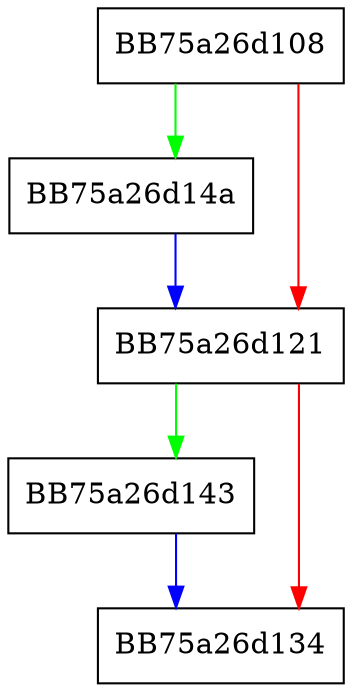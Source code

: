 digraph GetLastByte {
  node [shape="box"];
  graph [splines=ortho];
  BB75a26d108 -> BB75a26d14a [color="green"];
  BB75a26d108 -> BB75a26d121 [color="red"];
  BB75a26d121 -> BB75a26d143 [color="green"];
  BB75a26d121 -> BB75a26d134 [color="red"];
  BB75a26d143 -> BB75a26d134 [color="blue"];
  BB75a26d14a -> BB75a26d121 [color="blue"];
}